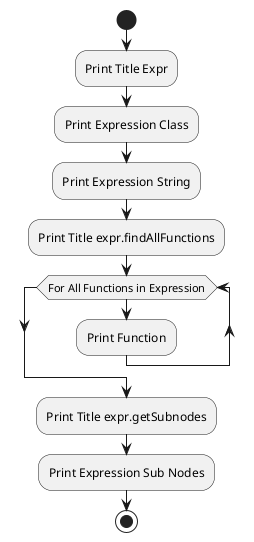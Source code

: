 @startuml
start
:Print Title Expr;
:Print Expression Class;
:Print Expression String;
:Print Title expr.findAllFunctions;
while(For All Functions in Expression)
:Print Function;
endwhile
:Print Title expr.getSubnodes;
:Print Expression Sub Nodes;
stop
@enduml